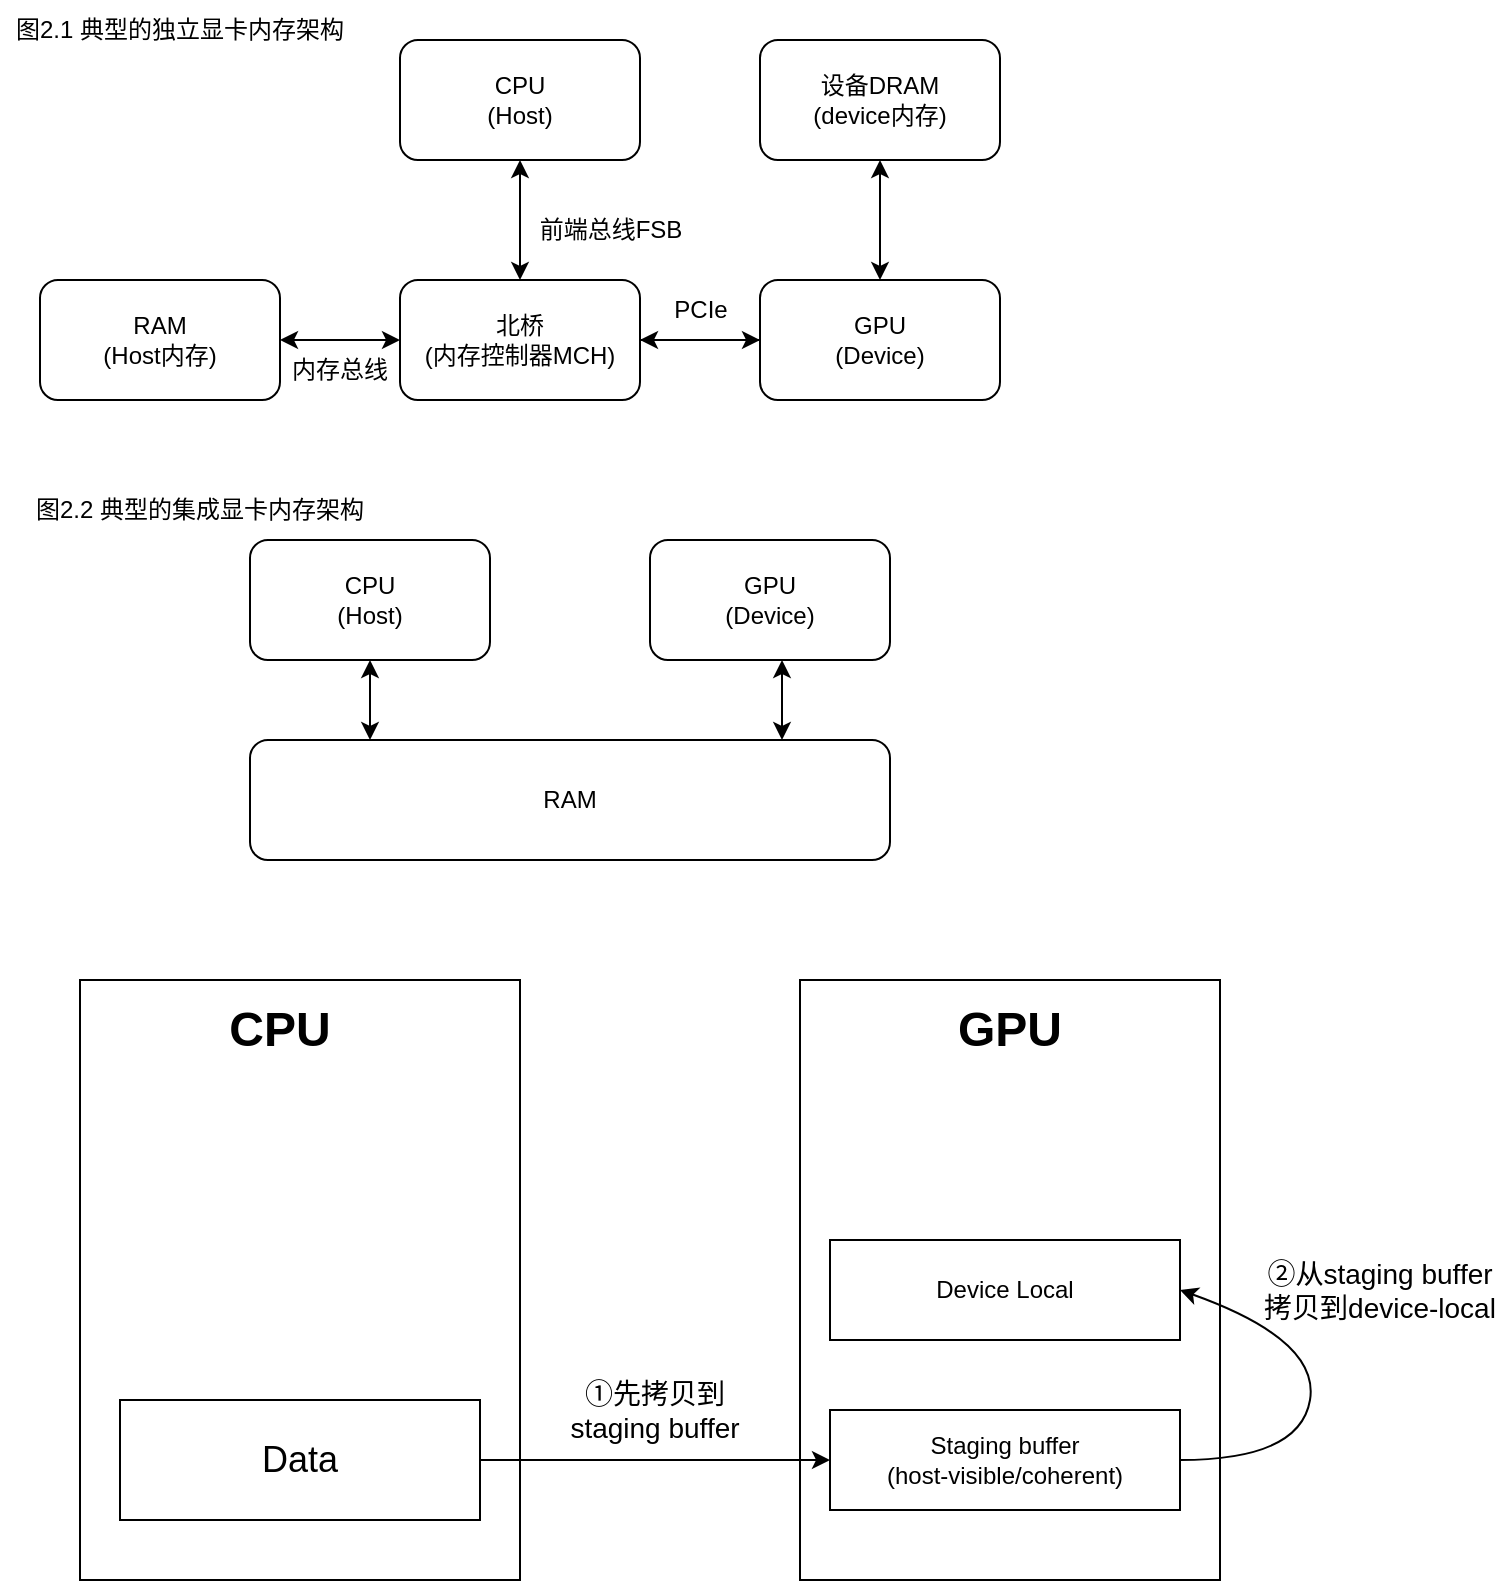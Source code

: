 <mxfile version="27.0.9" pages="2">
  <diagram name="第 1 页" id="sijamqgFv8Tr5BNSTQ2-">
    <mxGraphModel dx="788" dy="1205" grid="1" gridSize="10" guides="1" tooltips="1" connect="1" arrows="1" fold="1" page="1" pageScale="1" pageWidth="827" pageHeight="1169" math="0" shadow="0">
      <root>
        <mxCell id="0" />
        <mxCell id="1" parent="0" />
        <mxCell id="r5njBKkVqThK5jhQRQ17-1" value="CPU&lt;br&gt;(Host)" style="rounded=1;whiteSpace=wrap;html=1;" parent="1" vertex="1">
          <mxGeometry x="250" y="40" width="120" height="60" as="geometry" />
        </mxCell>
        <mxCell id="r5njBKkVqThK5jhQRQ17-13" value="" style="edgeStyle=orthogonalEdgeStyle;rounded=0;orthogonalLoop=1;jettySize=auto;html=1;" parent="1" source="r5njBKkVqThK5jhQRQ17-2" target="r5njBKkVqThK5jhQRQ17-11" edge="1">
          <mxGeometry relative="1" as="geometry" />
        </mxCell>
        <mxCell id="r5njBKkVqThK5jhQRQ17-2" value="北桥&lt;br&gt;(内存控制器MCH)" style="rounded=1;whiteSpace=wrap;html=1;" parent="1" vertex="1">
          <mxGeometry x="250" y="160" width="120" height="60" as="geometry" />
        </mxCell>
        <mxCell id="r5njBKkVqThK5jhQRQ17-3" value="" style="endArrow=classic;startArrow=classic;html=1;rounded=0;entryX=0.5;entryY=1;entryDx=0;entryDy=0;exitX=0.5;exitY=0;exitDx=0;exitDy=0;" parent="1" source="r5njBKkVqThK5jhQRQ17-2" target="r5njBKkVqThK5jhQRQ17-1" edge="1">
          <mxGeometry width="50" height="50" relative="1" as="geometry">
            <mxPoint x="280" y="150" as="sourcePoint" />
            <mxPoint x="330" y="100" as="targetPoint" />
          </mxGeometry>
        </mxCell>
        <mxCell id="r5njBKkVqThK5jhQRQ17-5" value="前端总线FSB" style="text;html=1;align=center;verticalAlign=middle;resizable=0;points=[];autosize=1;strokeColor=none;fillColor=none;" parent="1" vertex="1">
          <mxGeometry x="310" y="120" width="90" height="30" as="geometry" />
        </mxCell>
        <mxCell id="r5njBKkVqThK5jhQRQ17-6" value="" style="endArrow=classic;startArrow=classic;html=1;rounded=0;entryX=0;entryY=0.5;entryDx=0;entryDy=0;exitX=1;exitY=0.5;exitDx=0;exitDy=0;exitPerimeter=0;" parent="1" source="r5njBKkVqThK5jhQRQ17-7" target="r5njBKkVqThK5jhQRQ17-2" edge="1">
          <mxGeometry width="50" height="50" relative="1" as="geometry">
            <mxPoint x="210" y="190" as="sourcePoint" />
            <mxPoint x="210" y="190" as="targetPoint" />
          </mxGeometry>
        </mxCell>
        <mxCell id="r5njBKkVqThK5jhQRQ17-7" value="RAM&lt;br&gt;(Host内存)" style="rounded=1;whiteSpace=wrap;html=1;" parent="1" vertex="1">
          <mxGeometry x="70" y="160" width="120" height="60" as="geometry" />
        </mxCell>
        <mxCell id="r5njBKkVqThK5jhQRQ17-8" value="内存总线" style="text;html=1;align=center;verticalAlign=middle;whiteSpace=wrap;rounded=0;" parent="1" vertex="1">
          <mxGeometry x="190" y="190" width="60" height="30" as="geometry" />
        </mxCell>
        <mxCell id="r5njBKkVqThK5jhQRQ17-14" value="" style="edgeStyle=orthogonalEdgeStyle;rounded=0;orthogonalLoop=1;jettySize=auto;html=1;" parent="1" source="r5njBKkVqThK5jhQRQ17-11" target="r5njBKkVqThK5jhQRQ17-2" edge="1">
          <mxGeometry relative="1" as="geometry" />
        </mxCell>
        <mxCell id="r5njBKkVqThK5jhQRQ17-11" value="GPU&lt;br&gt;(Device)" style="rounded=1;whiteSpace=wrap;html=1;" parent="1" vertex="1">
          <mxGeometry x="430" y="160" width="120" height="60" as="geometry" />
        </mxCell>
        <mxCell id="r5njBKkVqThK5jhQRQ17-15" value="PCIe" style="text;html=1;align=center;verticalAlign=middle;resizable=0;points=[];autosize=1;strokeColor=none;fillColor=none;" parent="1" vertex="1">
          <mxGeometry x="375" y="160" width="50" height="30" as="geometry" />
        </mxCell>
        <mxCell id="r5njBKkVqThK5jhQRQ17-16" value="设备DRAM&lt;br&gt;(device内存)" style="rounded=1;whiteSpace=wrap;html=1;" parent="1" vertex="1">
          <mxGeometry x="430" y="40" width="120" height="60" as="geometry" />
        </mxCell>
        <mxCell id="r5njBKkVqThK5jhQRQ17-17" value="" style="endArrow=classic;startArrow=classic;html=1;rounded=0;exitX=0.5;exitY=0;exitDx=0;exitDy=0;" parent="1" source="r5njBKkVqThK5jhQRQ17-11" target="r5njBKkVqThK5jhQRQ17-16" edge="1">
          <mxGeometry width="50" height="50" relative="1" as="geometry">
            <mxPoint x="520" y="190" as="sourcePoint" />
            <mxPoint x="570" y="140" as="targetPoint" />
          </mxGeometry>
        </mxCell>
        <mxCell id="r5njBKkVqThK5jhQRQ17-18" value="图2.1 典型的独立显卡内存架构" style="text;html=1;align=center;verticalAlign=middle;whiteSpace=wrap;rounded=0;" parent="1" vertex="1">
          <mxGeometry x="50" y="20" width="180" height="30" as="geometry" />
        </mxCell>
        <mxCell id="r5njBKkVqThK5jhQRQ17-21" value="CPU&lt;br&gt;(Host)" style="rounded=1;whiteSpace=wrap;html=1;" parent="1" vertex="1">
          <mxGeometry x="175" y="290" width="120" height="60" as="geometry" />
        </mxCell>
        <mxCell id="r5njBKkVqThK5jhQRQ17-22" value="GPU&lt;br&gt;(Device)" style="rounded=1;whiteSpace=wrap;html=1;" parent="1" vertex="1">
          <mxGeometry x="375" y="290" width="120" height="60" as="geometry" />
        </mxCell>
        <mxCell id="r5njBKkVqThK5jhQRQ17-23" value="" style="endArrow=classic;startArrow=classic;html=1;rounded=0;entryX=0.5;entryY=1;entryDx=0;entryDy=0;" parent="1" target="r5njBKkVqThK5jhQRQ17-21" edge="1">
          <mxGeometry width="50" height="50" relative="1" as="geometry">
            <mxPoint x="235" y="390" as="sourcePoint" />
            <mxPoint x="275" y="370" as="targetPoint" />
          </mxGeometry>
        </mxCell>
        <mxCell id="r5njBKkVqThK5jhQRQ17-24" value="" style="endArrow=classic;startArrow=classic;html=1;rounded=0;" parent="1" edge="1">
          <mxGeometry width="50" height="50" relative="1" as="geometry">
            <mxPoint x="441" y="390" as="sourcePoint" />
            <mxPoint x="441" y="350" as="targetPoint" />
          </mxGeometry>
        </mxCell>
        <mxCell id="r5njBKkVqThK5jhQRQ17-25" value="RAM" style="rounded=1;whiteSpace=wrap;html=1;" parent="1" vertex="1">
          <mxGeometry x="175" y="390" width="320" height="60" as="geometry" />
        </mxCell>
        <mxCell id="r5njBKkVqThK5jhQRQ17-26" value="图2.2 典型的集成显卡内存架构" style="text;html=1;align=center;verticalAlign=middle;whiteSpace=wrap;rounded=0;" parent="1" vertex="1">
          <mxGeometry x="60" y="260" width="180" height="30" as="geometry" />
        </mxCell>
        <mxCell id="AYEvoZaDvZSxTRRuEfU--1" value="" style="rounded=0;whiteSpace=wrap;html=1;" parent="1" vertex="1">
          <mxGeometry x="90" y="510" width="220" height="300" as="geometry" />
        </mxCell>
        <mxCell id="AYEvoZaDvZSxTRRuEfU--2" value="&lt;b&gt;&lt;font style=&quot;font-size: 24px;&quot;&gt;CPU&lt;/font&gt;&lt;/b&gt;" style="text;html=1;align=center;verticalAlign=middle;whiteSpace=wrap;rounded=0;" parent="1" vertex="1">
          <mxGeometry x="160" y="520" width="60" height="30" as="geometry" />
        </mxCell>
        <mxCell id="AYEvoZaDvZSxTRRuEfU--3" value="&lt;font style=&quot;font-size: 18px;&quot;&gt;Data&lt;/font&gt;" style="rounded=0;whiteSpace=wrap;html=1;" parent="1" vertex="1">
          <mxGeometry x="110" y="720" width="180" height="60" as="geometry" />
        </mxCell>
        <mxCell id="AYEvoZaDvZSxTRRuEfU--5" value="" style="rounded=0;whiteSpace=wrap;html=1;" parent="1" vertex="1">
          <mxGeometry x="450" y="510" width="210" height="300" as="geometry" />
        </mxCell>
        <mxCell id="AYEvoZaDvZSxTRRuEfU--6" value="&lt;font style=&quot;font-size: 24px;&quot;&gt;&lt;b&gt;GPU&lt;/b&gt;&lt;/font&gt;" style="text;html=1;align=center;verticalAlign=middle;whiteSpace=wrap;rounded=0;" parent="1" vertex="1">
          <mxGeometry x="525" y="520" width="60" height="30" as="geometry" />
        </mxCell>
        <mxCell id="AYEvoZaDvZSxTRRuEfU--7" value="Device Local" style="rounded=0;whiteSpace=wrap;html=1;" parent="1" vertex="1">
          <mxGeometry x="465" y="640" width="175" height="50" as="geometry" />
        </mxCell>
        <mxCell id="AYEvoZaDvZSxTRRuEfU--8" value="Staging buffer&lt;br&gt;(host-visible/coherent)" style="rounded=0;whiteSpace=wrap;html=1;" parent="1" vertex="1">
          <mxGeometry x="465" y="725" width="175" height="50" as="geometry" />
        </mxCell>
        <mxCell id="AYEvoZaDvZSxTRRuEfU--9" value="" style="endArrow=classic;html=1;rounded=0;exitX=1;exitY=0.5;exitDx=0;exitDy=0;entryX=0;entryY=0.5;entryDx=0;entryDy=0;" parent="1" source="AYEvoZaDvZSxTRRuEfU--3" target="AYEvoZaDvZSxTRRuEfU--8" edge="1">
          <mxGeometry width="50" height="50" relative="1" as="geometry">
            <mxPoint x="300" y="890" as="sourcePoint" />
            <mxPoint x="350" y="840" as="targetPoint" />
          </mxGeometry>
        </mxCell>
        <mxCell id="AYEvoZaDvZSxTRRuEfU--10" value="" style="curved=1;endArrow=classic;html=1;rounded=0;exitX=1;exitY=0.5;exitDx=0;exitDy=0;entryX=1;entryY=0.5;entryDx=0;entryDy=0;" parent="1" source="AYEvoZaDvZSxTRRuEfU--8" target="AYEvoZaDvZSxTRRuEfU--7" edge="1">
          <mxGeometry width="50" height="50" relative="1" as="geometry">
            <mxPoint x="690" y="770" as="sourcePoint" />
            <mxPoint x="740" y="720" as="targetPoint" />
            <Array as="points">
              <mxPoint x="700" y="750" />
              <mxPoint x="710" y="690" />
            </Array>
          </mxGeometry>
        </mxCell>
        <mxCell id="AYEvoZaDvZSxTRRuEfU--11" value="&lt;font style=&quot;font-size: 14px;&quot;&gt;①先拷贝到staging buffer&lt;/font&gt;" style="text;html=1;align=center;verticalAlign=middle;whiteSpace=wrap;rounded=0;" parent="1" vertex="1">
          <mxGeometry x="325" y="710" width="105" height="30" as="geometry" />
        </mxCell>
        <mxCell id="AYEvoZaDvZSxTRRuEfU--12" value="&lt;font style=&quot;font-size: 14px;&quot;&gt;②从staging buffer拷贝到device-local&lt;/font&gt;" style="text;html=1;align=center;verticalAlign=middle;whiteSpace=wrap;rounded=0;" parent="1" vertex="1">
          <mxGeometry x="680" y="650" width="120" height="30" as="geometry" />
        </mxCell>
      </root>
    </mxGraphModel>
  </diagram>
  <diagram id="Q8Pm1mT5dV-Z-cwey1e3" name="第 2 页">
    <mxGraphModel dx="788" dy="1205" grid="1" gridSize="10" guides="1" tooltips="1" connect="1" arrows="1" fold="1" page="1" pageScale="1" pageWidth="827" pageHeight="1169" math="0" shadow="0">
      <root>
        <mxCell id="0" />
        <mxCell id="1" parent="0" />
        <mxCell id="m9MDuW4sdwUgy-mMif6O-1" value="创建VkBuffer对象" style="rounded=0;whiteSpace=wrap;html=1;fillColor=#99CCFF;" parent="1" vertex="1">
          <mxGeometry x="40" y="80" width="120" height="120" as="geometry" />
        </mxCell>
        <mxCell id="m9MDuW4sdwUgy-mMif6O-2" value="创建VkBufferCreateinfo" style="rounded=0;whiteSpace=wrap;html=1;" parent="1" vertex="1">
          <mxGeometry x="160" y="80" width="270" height="60" as="geometry" />
        </mxCell>
        <mxCell id="m9MDuW4sdwUgy-mMif6O-3" value="调用vkCreateBuffer创建VkBuffer对象" style="rounded=0;whiteSpace=wrap;html=1;" parent="1" vertex="1">
          <mxGeometry x="160" y="140" width="270" height="60" as="geometry" />
        </mxCell>
        <mxCell id="m9MDuW4sdwUgy-mMif6O-39" value="" style="edgeStyle=orthogonalEdgeStyle;rounded=0;orthogonalLoop=1;jettySize=auto;html=1;" parent="1" source="m9MDuW4sdwUgy-mMif6O-4" target="m9MDuW4sdwUgy-mMif6O-6" edge="1">
          <mxGeometry relative="1" as="geometry" />
        </mxCell>
        <mxCell id="m9MDuW4sdwUgy-mMif6O-4" value="获取内存要求" style="rounded=0;whiteSpace=wrap;html=1;fillColor=#99CCFF;" parent="1" vertex="1">
          <mxGeometry x="40" y="230" width="120" height="60" as="geometry" />
        </mxCell>
        <mxCell id="m9MDuW4sdwUgy-mMif6O-5" value="调用vkGetBufferMemoryRequirements获取此buffer的内存要求" style="rounded=0;whiteSpace=wrap;html=1;" parent="1" vertex="1">
          <mxGeometry x="160" y="230" width="270" height="60" as="geometry" />
        </mxCell>
        <mxCell id="m9MDuW4sdwUgy-mMif6O-40" value="" style="edgeStyle=orthogonalEdgeStyle;rounded=0;orthogonalLoop=1;jettySize=auto;html=1;" parent="1" source="m9MDuW4sdwUgy-mMif6O-6" target="m9MDuW4sdwUgy-mMif6O-10" edge="1">
          <mxGeometry relative="1" as="geometry" />
        </mxCell>
        <mxCell id="m9MDuW4sdwUgy-mMif6O-6" value="分配内存" style="rounded=0;whiteSpace=wrap;html=1;fillColor=#99CCFF;" parent="1" vertex="1">
          <mxGeometry x="40" y="320" width="120" height="120" as="geometry" />
        </mxCell>
        <mxCell id="m9MDuW4sdwUgy-mMif6O-7" value="创建VkMemoryAllocateInfo" style="rounded=0;whiteSpace=wrap;html=1;" parent="1" vertex="1">
          <mxGeometry x="160" y="320" width="270" height="60" as="geometry" />
        </mxCell>
        <mxCell id="m9MDuW4sdwUgy-mMif6O-9" value="调用vkAllocateMemory分配实际内存" style="rounded=0;whiteSpace=wrap;html=1;" parent="1" vertex="1">
          <mxGeometry x="160" y="380" width="270" height="60" as="geometry" />
        </mxCell>
        <mxCell id="m9MDuW4sdwUgy-mMif6O-41" value="" style="edgeStyle=orthogonalEdgeStyle;rounded=0;orthogonalLoop=1;jettySize=auto;html=1;" parent="1" source="m9MDuW4sdwUgy-mMif6O-10" target="m9MDuW4sdwUgy-mMif6O-28" edge="1">
          <mxGeometry relative="1" as="geometry" />
        </mxCell>
        <mxCell id="m9MDuW4sdwUgy-mMif6O-10" value="绑定内存" style="rounded=0;whiteSpace=wrap;html=1;fillColor=#99CCFF;" parent="1" vertex="1">
          <mxGeometry x="40" y="470" width="120" height="60" as="geometry" />
        </mxCell>
        <mxCell id="m9MDuW4sdwUgy-mMif6O-11" value="调用vkBindBufferMemory，把分配好的内存与buffer对象绑定" style="rounded=0;whiteSpace=wrap;html=1;" parent="1" vertex="1">
          <mxGeometry x="160" y="470" width="270" height="60" as="geometry" />
        </mxCell>
        <mxCell id="m9MDuW4sdwUgy-mMif6O-28" value="数据拷贝" style="rounded=0;whiteSpace=wrap;html=1;fillColor=#99CCFF;" parent="1" vertex="1">
          <mxGeometry x="40" y="560" width="120" height="180" as="geometry" />
        </mxCell>
        <mxCell id="m9MDuW4sdwUgy-mMif6O-29" value="如果内存对于host可见，使用vkMapMemory把这块内存映射到一个指针上" style="rounded=0;whiteSpace=wrap;html=1;" parent="1" vertex="1">
          <mxGeometry x="160" y="560" width="270" height="60" as="geometry" />
        </mxCell>
        <mxCell id="m9MDuW4sdwUgy-mMif6O-30" value="拷贝数据到这块内存上(memcpy)" style="rounded=0;whiteSpace=wrap;html=1;" parent="1" vertex="1">
          <mxGeometry x="160" y="620" width="270" height="60" as="geometry" />
        </mxCell>
        <mxCell id="m9MDuW4sdwUgy-mMif6O-32" value="如果host不可见，先把数据拷贝到staging buffer，然后使用vkCmdCopyBuffer, 把staging buffer拷贝到device-local内存" style="rounded=0;whiteSpace=wrap;html=1;" parent="1" vertex="1">
          <mxGeometry x="430" y="560" width="270" height="120" as="geometry" />
        </mxCell>
        <mxCell id="m9MDuW4sdwUgy-mMif6O-33" value="Vulkan Buffer创建和使用流程" style="text;html=1;align=center;verticalAlign=middle;whiteSpace=wrap;rounded=0;" parent="1" vertex="1">
          <mxGeometry x="310" y="40" width="210" height="30" as="geometry" />
        </mxCell>
        <mxCell id="m9MDuW4sdwUgy-mMif6O-34" value="创建Physical device" style="rounded=0;whiteSpace=wrap;html=1;" parent="1" vertex="1">
          <mxGeometry x="50" y="970" width="120" height="60" as="geometry" />
        </mxCell>
        <mxCell id="m9MDuW4sdwUgy-mMif6O-35" value="创建device" style="rounded=0;whiteSpace=wrap;html=1;" parent="1" vertex="1">
          <mxGeometry x="50" y="1030" width="120" height="60" as="geometry" />
        </mxCell>
        <mxCell id="m9MDuW4sdwUgy-mMif6O-36" value="创建VmaAllocator" style="rounded=0;whiteSpace=wrap;html=1;" parent="1" vertex="1">
          <mxGeometry x="50" y="1090" width="120" height="60" as="geometry" />
        </mxCell>
        <mxCell id="m9MDuW4sdwUgy-mMif6O-37" value="" style="endArrow=classic;html=1;rounded=0;exitX=0.5;exitY=1;exitDx=0;exitDy=0;entryX=0.5;entryY=0;entryDx=0;entryDy=0;" parent="1" source="m9MDuW4sdwUgy-mMif6O-1" target="m9MDuW4sdwUgy-mMif6O-4" edge="1">
          <mxGeometry width="50" height="50" relative="1" as="geometry">
            <mxPoint x="500" y="320" as="sourcePoint" />
            <mxPoint x="550" y="270" as="targetPoint" />
          </mxGeometry>
        </mxCell>
        <mxCell id="fye6U-tl_-m_FtocAbkC-1" value="通过vkUnmapMemory解除映射" style="rounded=0;whiteSpace=wrap;html=1;" parent="1" vertex="1">
          <mxGeometry x="160" y="680" width="540" height="60" as="geometry" />
        </mxCell>
      </root>
    </mxGraphModel>
  </diagram>
</mxfile>
